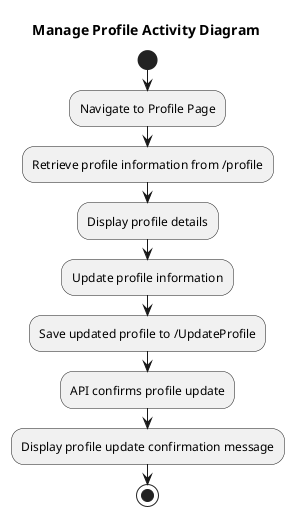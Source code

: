 @startuml Manage Profile Activity Diagram
title Manage Profile Activity Diagram

start

:Navigate to Profile Page;
:Retrieve profile information from /profile;
:Display profile details;

:Update profile information;

:Save updated profile to /UpdateProfile;
:API confirms profile update;

:Display profile update confirmation message;

stop

@enduml